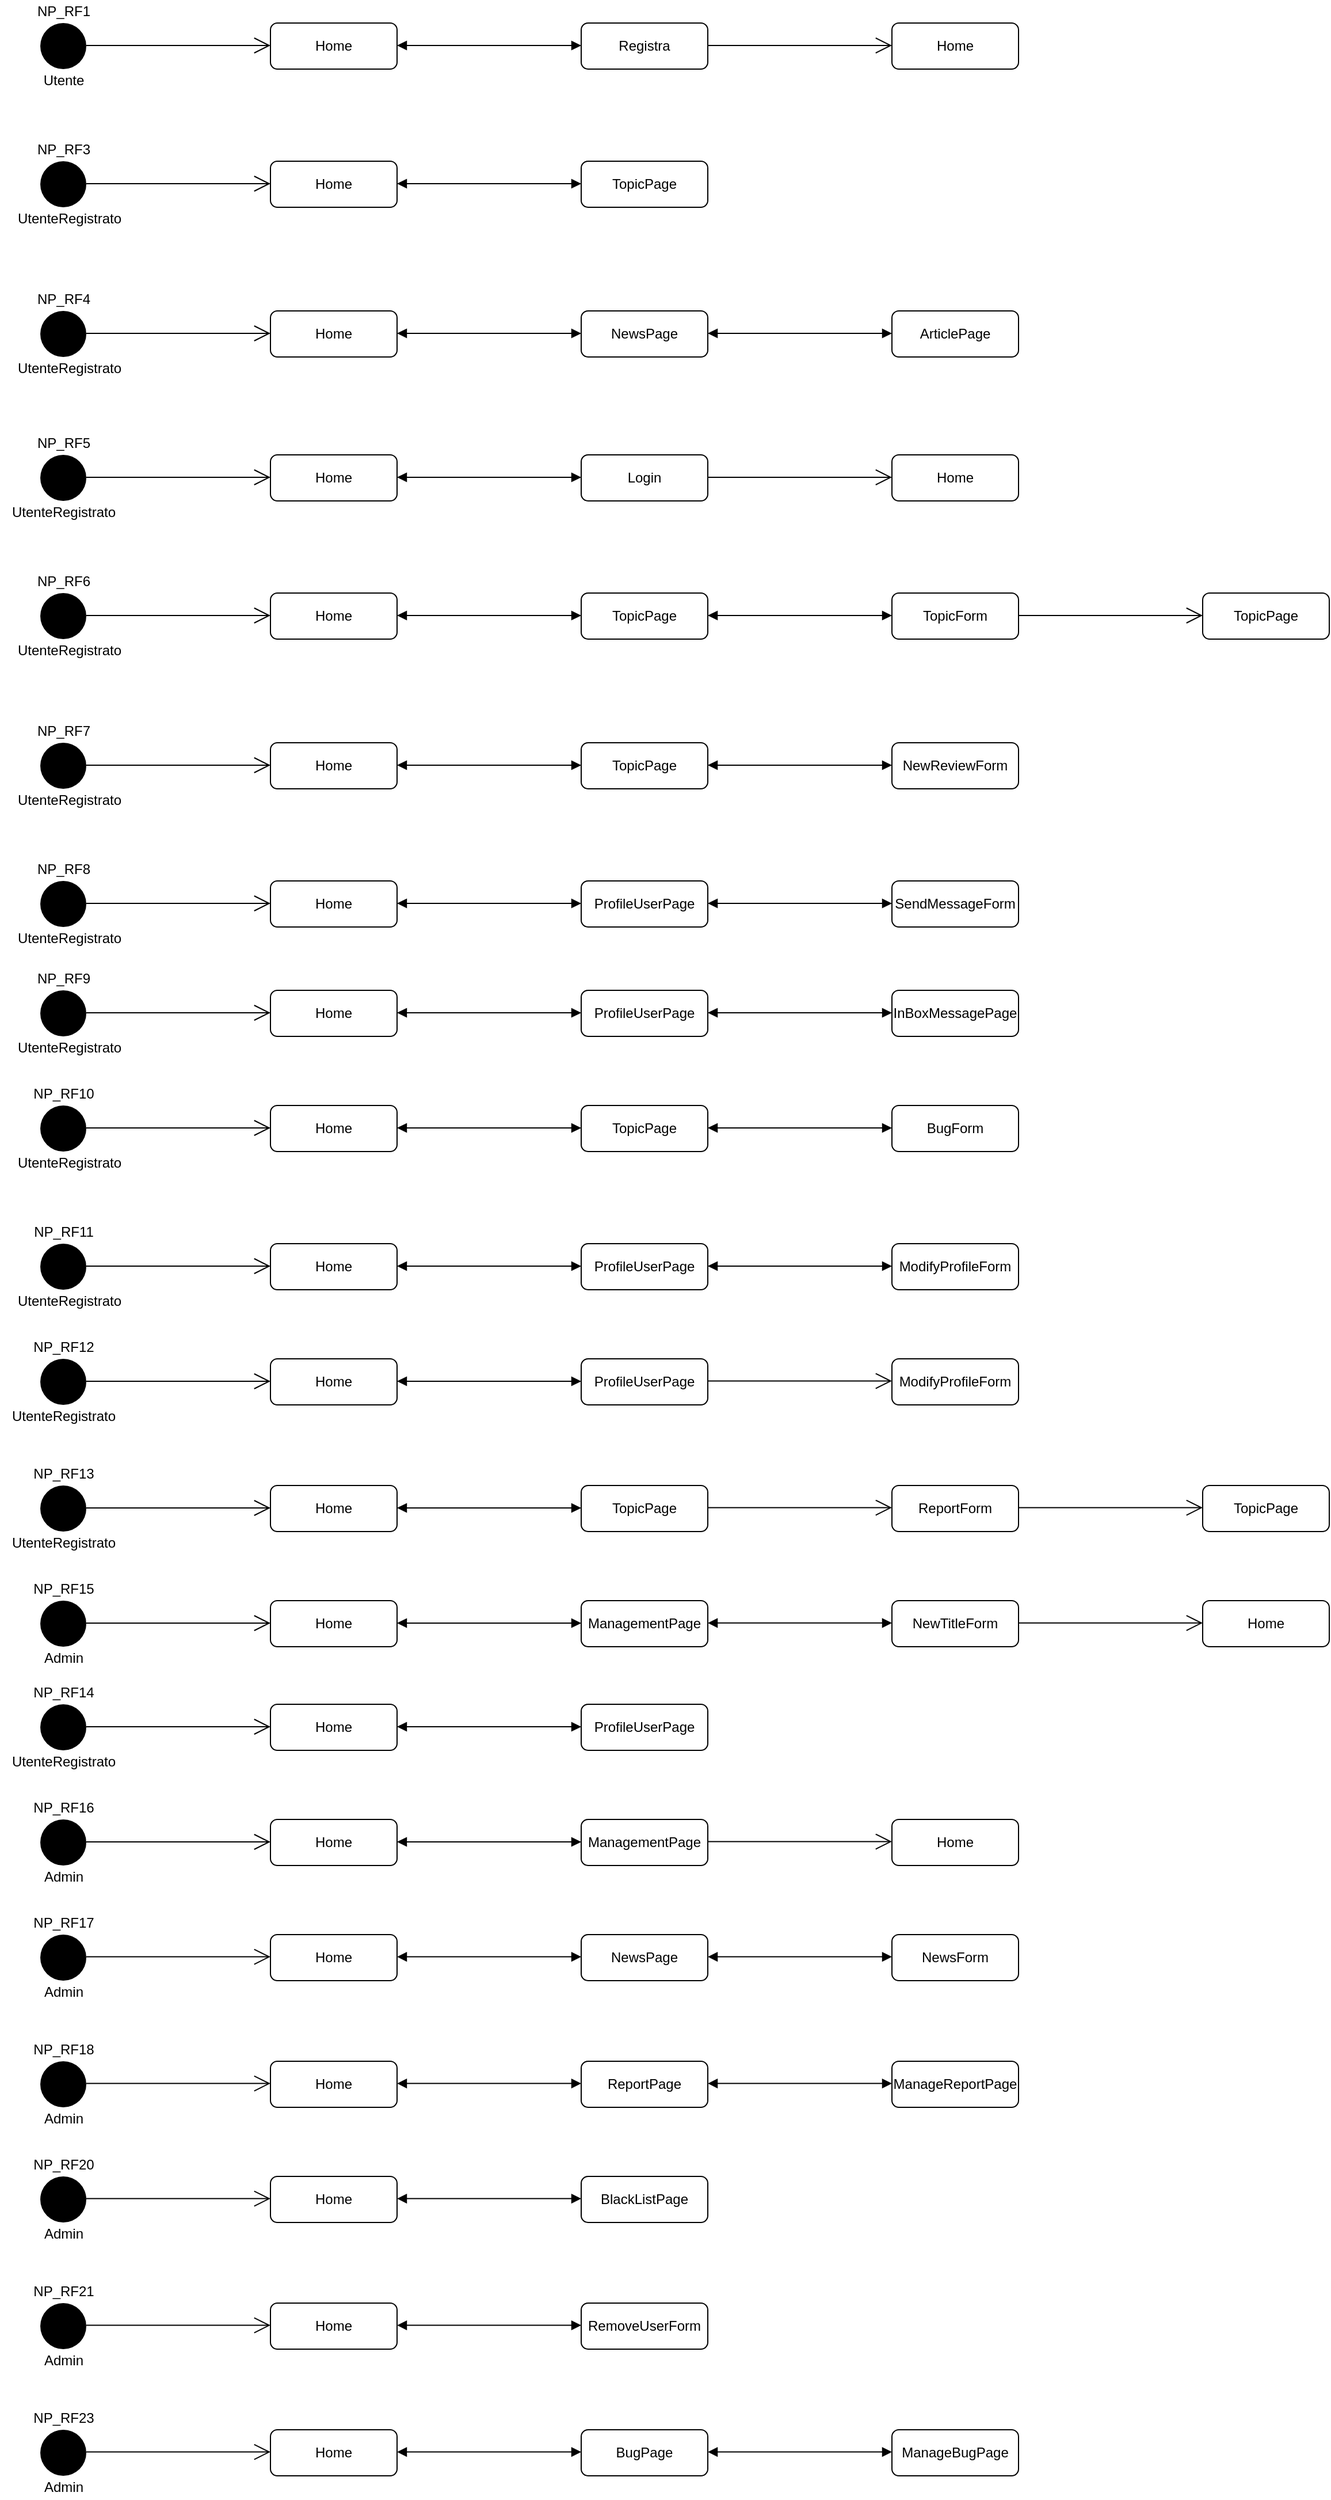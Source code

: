 <mxfile version="14.0.1" type="device"><diagram id="1fePpFQaOuMbSyATukJl" name="Page-1"><mxGraphModel dx="1629" dy="906" grid="1" gridSize="10" guides="1" tooltips="1" connect="1" arrows="1" fold="1" page="1" pageScale="1" pageWidth="827" pageHeight="1169" math="0" shadow="0"><root><mxCell id="0"/><mxCell id="1" parent="0"/><mxCell id="niDHO_seKF0VCGBQH5ur-1" value="" style="ellipse;fillColor=#000000;strokeColor=none;direction=south;rotation=0;" parent="1" vertex="1"><mxGeometry x="40" y="80" width="40" height="40" as="geometry"/></mxCell><mxCell id="niDHO_seKF0VCGBQH5ur-2" value="NP_RF1" style="text;html=1;align=center;verticalAlign=middle;resizable=0;points=[];autosize=1;" parent="1" vertex="1"><mxGeometry x="30" y="60" width="60" height="20" as="geometry"/></mxCell><mxCell id="niDHO_seKF0VCGBQH5ur-3" value="" style="endArrow=block;startArrow=block;endFill=1;startFill=1;html=1;" parent="1" edge="1"><mxGeometry width="160" relative="1" as="geometry"><mxPoint x="350" y="99.5" as="sourcePoint"/><mxPoint x="510" y="99.5" as="targetPoint"/></mxGeometry></mxCell><mxCell id="niDHO_seKF0VCGBQH5ur-4" value="Utente&lt;br&gt;" style="text;html=1;align=center;verticalAlign=middle;resizable=0;points=[];autosize=1;" parent="1" vertex="1"><mxGeometry x="35" y="120" width="50" height="20" as="geometry"/></mxCell><mxCell id="niDHO_seKF0VCGBQH5ur-5" value="" style="endArrow=open;endFill=1;endSize=12;html=1;" parent="1" edge="1"><mxGeometry width="160" relative="1" as="geometry"><mxPoint x="80" y="99.5" as="sourcePoint"/><mxPoint x="240" y="99.5" as="targetPoint"/></mxGeometry></mxCell><mxCell id="niDHO_seKF0VCGBQH5ur-6" value="Home" style="rounded=1;whiteSpace=wrap;html=1;direction=west;" parent="1" vertex="1"><mxGeometry x="240" y="80" width="110" height="40" as="geometry"/></mxCell><mxCell id="niDHO_seKF0VCGBQH5ur-8" value="Registra" style="rounded=1;whiteSpace=wrap;html=1;direction=west;" parent="1" vertex="1"><mxGeometry x="510" y="80" width="110" height="40" as="geometry"/></mxCell><mxCell id="niDHO_seKF0VCGBQH5ur-9" value="" style="ellipse;fillColor=#000000;strokeColor=none;direction=south;rotation=0;" parent="1" vertex="1"><mxGeometry x="40" y="455" width="40" height="40" as="geometry"/></mxCell><mxCell id="niDHO_seKF0VCGBQH5ur-10" value="" style="endArrow=open;endFill=1;endSize=12;html=1;" parent="1" edge="1"><mxGeometry width="160" relative="1" as="geometry"><mxPoint x="620" y="99.5" as="sourcePoint"/><mxPoint x="780" y="99.5" as="targetPoint"/></mxGeometry></mxCell><mxCell id="niDHO_seKF0VCGBQH5ur-11" value="Home" style="rounded=1;whiteSpace=wrap;html=1;direction=west;" parent="1" vertex="1"><mxGeometry x="780" y="80" width="110" height="40" as="geometry"/></mxCell><mxCell id="niDHO_seKF0VCGBQH5ur-13" value="NP_RF5" style="text;html=1;align=center;verticalAlign=middle;resizable=0;points=[];autosize=1;" parent="1" vertex="1"><mxGeometry x="30" y="435" width="60" height="20" as="geometry"/></mxCell><mxCell id="niDHO_seKF0VCGBQH5ur-14" value="UtenteRegistrato" style="text;html=1;align=center;verticalAlign=middle;resizable=0;points=[];autosize=1;" parent="1" vertex="1"><mxGeometry x="5" y="495" width="110" height="20" as="geometry"/></mxCell><mxCell id="niDHO_seKF0VCGBQH5ur-15" value="" style="endArrow=open;endFill=1;endSize=12;html=1;" parent="1" edge="1"><mxGeometry width="160" relative="1" as="geometry"><mxPoint x="80" y="474.5" as="sourcePoint"/><mxPoint x="240" y="474.5" as="targetPoint"/></mxGeometry></mxCell><mxCell id="niDHO_seKF0VCGBQH5ur-16" value="Home" style="rounded=1;whiteSpace=wrap;html=1;direction=west;" parent="1" vertex="1"><mxGeometry x="240" y="455" width="110" height="40" as="geometry"/></mxCell><mxCell id="niDHO_seKF0VCGBQH5ur-17" value="" style="endArrow=block;startArrow=block;endFill=1;startFill=1;html=1;" parent="1" edge="1"><mxGeometry width="160" relative="1" as="geometry"><mxPoint x="350" y="474.5" as="sourcePoint"/><mxPoint x="510" y="474.5" as="targetPoint"/></mxGeometry></mxCell><mxCell id="niDHO_seKF0VCGBQH5ur-18" value="Login" style="rounded=1;whiteSpace=wrap;html=1;direction=west;" parent="1" vertex="1"><mxGeometry x="510" y="455" width="110" height="40" as="geometry"/></mxCell><mxCell id="niDHO_seKF0VCGBQH5ur-19" value="" style="endArrow=open;endFill=1;endSize=12;html=1;" parent="1" edge="1"><mxGeometry width="160" relative="1" as="geometry"><mxPoint x="620" y="474.5" as="sourcePoint"/><mxPoint x="780" y="474.5" as="targetPoint"/></mxGeometry></mxCell><mxCell id="niDHO_seKF0VCGBQH5ur-20" value="Home" style="rounded=1;whiteSpace=wrap;html=1;direction=west;" parent="1" vertex="1"><mxGeometry x="780" y="455" width="110" height="40" as="geometry"/></mxCell><mxCell id="niDHO_seKF0VCGBQH5ur-21" value="" style="ellipse;fillColor=#000000;strokeColor=none;direction=south;rotation=0;" parent="1" vertex="1"><mxGeometry x="40" y="575" width="40" height="40" as="geometry"/></mxCell><mxCell id="niDHO_seKF0VCGBQH5ur-22" value="NP_RF6" style="text;html=1;align=center;verticalAlign=middle;resizable=0;points=[];autosize=1;" parent="1" vertex="1"><mxGeometry x="30" y="555" width="60" height="20" as="geometry"/></mxCell><mxCell id="niDHO_seKF0VCGBQH5ur-23" value="UtenteRegistrato" style="text;html=1;align=center;verticalAlign=middle;resizable=0;points=[];autosize=1;" parent="1" vertex="1"><mxGeometry x="10" y="615" width="110" height="20" as="geometry"/></mxCell><mxCell id="niDHO_seKF0VCGBQH5ur-24" value="" style="endArrow=open;endFill=1;endSize=12;html=1;" parent="1" edge="1"><mxGeometry width="160" relative="1" as="geometry"><mxPoint x="80" y="594.5" as="sourcePoint"/><mxPoint x="240" y="594.5" as="targetPoint"/></mxGeometry></mxCell><mxCell id="niDHO_seKF0VCGBQH5ur-25" value="Home" style="rounded=1;whiteSpace=wrap;html=1;direction=west;" parent="1" vertex="1"><mxGeometry x="240" y="575" width="110" height="40" as="geometry"/></mxCell><mxCell id="niDHO_seKF0VCGBQH5ur-26" value="" style="endArrow=block;startArrow=block;endFill=1;startFill=1;html=1;" parent="1" edge="1"><mxGeometry width="160" relative="1" as="geometry"><mxPoint x="350" y="594.5" as="sourcePoint"/><mxPoint x="510" y="594.5" as="targetPoint"/></mxGeometry></mxCell><mxCell id="niDHO_seKF0VCGBQH5ur-27" value="TopicPage" style="rounded=1;whiteSpace=wrap;html=1;direction=west;" parent="1" vertex="1"><mxGeometry x="510" y="575" width="110" height="40" as="geometry"/></mxCell><mxCell id="niDHO_seKF0VCGBQH5ur-30" value="" style="ellipse;fillColor=#000000;strokeColor=none;direction=south;rotation=0;" parent="1" vertex="1"><mxGeometry x="40" y="200" width="40" height="40" as="geometry"/></mxCell><mxCell id="niDHO_seKF0VCGBQH5ur-31" value="NP_RF3" style="text;html=1;align=center;verticalAlign=middle;resizable=0;points=[];autosize=1;" parent="1" vertex="1"><mxGeometry x="30" y="180" width="60" height="20" as="geometry"/></mxCell><mxCell id="niDHO_seKF0VCGBQH5ur-32" value="UtenteRegistrato" style="text;html=1;align=center;verticalAlign=middle;resizable=0;points=[];autosize=1;" parent="1" vertex="1"><mxGeometry x="10" y="240" width="110" height="20" as="geometry"/></mxCell><mxCell id="niDHO_seKF0VCGBQH5ur-33" value="" style="endArrow=open;endFill=1;endSize=12;html=1;" parent="1" edge="1"><mxGeometry width="160" relative="1" as="geometry"><mxPoint x="80" y="219.5" as="sourcePoint"/><mxPoint x="240" y="219.5" as="targetPoint"/></mxGeometry></mxCell><mxCell id="niDHO_seKF0VCGBQH5ur-34" value="Home" style="rounded=1;whiteSpace=wrap;html=1;direction=west;" parent="1" vertex="1"><mxGeometry x="240" y="200" width="110" height="40" as="geometry"/></mxCell><mxCell id="niDHO_seKF0VCGBQH5ur-36" value="" style="endArrow=block;startArrow=block;endFill=1;startFill=1;html=1;" parent="1" edge="1"><mxGeometry width="160" relative="1" as="geometry"><mxPoint x="350" y="219.5" as="sourcePoint"/><mxPoint x="510" y="219.5" as="targetPoint"/></mxGeometry></mxCell><mxCell id="niDHO_seKF0VCGBQH5ur-38" value="TopicPage" style="rounded=1;whiteSpace=wrap;html=1;direction=west;" parent="1" vertex="1"><mxGeometry x="510" y="200" width="110" height="40" as="geometry"/></mxCell><mxCell id="niDHO_seKF0VCGBQH5ur-39" value="NP_RF7" style="text;html=1;align=center;verticalAlign=middle;resizable=0;points=[];autosize=1;" parent="1" vertex="1"><mxGeometry x="30" y="685" width="60" height="20" as="geometry"/></mxCell><mxCell id="niDHO_seKF0VCGBQH5ur-40" value="" style="ellipse;fillColor=#000000;strokeColor=none;direction=south;rotation=0;" parent="1" vertex="1"><mxGeometry x="40" y="705" width="40" height="40" as="geometry"/></mxCell><mxCell id="niDHO_seKF0VCGBQH5ur-41" value="UtenteRegistrato" style="text;html=1;align=center;verticalAlign=middle;resizable=0;points=[];autosize=1;" parent="1" vertex="1"><mxGeometry x="10" y="745" width="110" height="20" as="geometry"/></mxCell><mxCell id="niDHO_seKF0VCGBQH5ur-42" value="" style="endArrow=open;endFill=1;endSize=12;html=1;" parent="1" edge="1"><mxGeometry width="160" relative="1" as="geometry"><mxPoint x="80" y="724.5" as="sourcePoint"/><mxPoint x="240" y="724.5" as="targetPoint"/></mxGeometry></mxCell><mxCell id="niDHO_seKF0VCGBQH5ur-43" value="Home" style="rounded=1;whiteSpace=wrap;html=1;direction=west;" parent="1" vertex="1"><mxGeometry x="240" y="705" width="110" height="40" as="geometry"/></mxCell><mxCell id="niDHO_seKF0VCGBQH5ur-44" value="" style="endArrow=block;startArrow=block;endFill=1;startFill=1;html=1;" parent="1" edge="1"><mxGeometry width="160" relative="1" as="geometry"><mxPoint x="350" y="724.5" as="sourcePoint"/><mxPoint x="510" y="724.5" as="targetPoint"/></mxGeometry></mxCell><mxCell id="niDHO_seKF0VCGBQH5ur-45" value="TopicPage" style="rounded=1;whiteSpace=wrap;html=1;direction=west;" parent="1" vertex="1"><mxGeometry x="510" y="705" width="110" height="40" as="geometry"/></mxCell><mxCell id="niDHO_seKF0VCGBQH5ur-46" value="TopicForm" style="rounded=1;whiteSpace=wrap;html=1;direction=west;" parent="1" vertex="1"><mxGeometry x="780" y="575" width="110" height="40" as="geometry"/></mxCell><mxCell id="niDHO_seKF0VCGBQH5ur-48" value="" style="endArrow=block;startArrow=block;endFill=1;startFill=1;html=1;" parent="1" edge="1"><mxGeometry width="160" relative="1" as="geometry"><mxPoint x="620" y="594.5" as="sourcePoint"/><mxPoint x="780" y="594.5" as="targetPoint"/></mxGeometry></mxCell><mxCell id="niDHO_seKF0VCGBQH5ur-49" value="TopicPage" style="rounded=1;whiteSpace=wrap;html=1;direction=west;" parent="1" vertex="1"><mxGeometry x="1050" y="575" width="110" height="40" as="geometry"/></mxCell><mxCell id="niDHO_seKF0VCGBQH5ur-50" value="" style="endArrow=open;endFill=1;endSize=12;html=1;" parent="1" edge="1"><mxGeometry width="160" relative="1" as="geometry"><mxPoint x="890" y="594.5" as="sourcePoint"/><mxPoint x="1050" y="594.5" as="targetPoint"/></mxGeometry></mxCell><mxCell id="niDHO_seKF0VCGBQH5ur-51" value="" style="endArrow=block;startArrow=block;endFill=1;startFill=1;html=1;" parent="1" edge="1"><mxGeometry width="160" relative="1" as="geometry"><mxPoint x="620" y="724.5" as="sourcePoint"/><mxPoint x="780" y="724.5" as="targetPoint"/></mxGeometry></mxCell><mxCell id="niDHO_seKF0VCGBQH5ur-52" value="NewReviewForm" style="rounded=1;whiteSpace=wrap;html=1;direction=west;" parent="1" vertex="1"><mxGeometry x="780" y="705" width="110" height="40" as="geometry"/></mxCell><mxCell id="niDHO_seKF0VCGBQH5ur-53" value="NP_RF8" style="text;html=1;align=center;verticalAlign=middle;resizable=0;points=[];autosize=1;" parent="1" vertex="1"><mxGeometry x="30" y="805" width="60" height="20" as="geometry"/></mxCell><mxCell id="niDHO_seKF0VCGBQH5ur-54" value="UtenteRegistrato" style="text;html=1;align=center;verticalAlign=middle;resizable=0;points=[];autosize=1;" parent="1" vertex="1"><mxGeometry x="10" y="865" width="110" height="20" as="geometry"/></mxCell><mxCell id="niDHO_seKF0VCGBQH5ur-55" value="" style="ellipse;fillColor=#000000;strokeColor=none;direction=south;rotation=0;" parent="1" vertex="1"><mxGeometry x="40" y="825" width="40" height="40" as="geometry"/></mxCell><mxCell id="niDHO_seKF0VCGBQH5ur-56" value="" style="endArrow=open;endFill=1;endSize=12;html=1;" parent="1" edge="1"><mxGeometry width="160" relative="1" as="geometry"><mxPoint x="80" y="844.5" as="sourcePoint"/><mxPoint x="240" y="844.5" as="targetPoint"/></mxGeometry></mxCell><mxCell id="niDHO_seKF0VCGBQH5ur-57" value="Home" style="rounded=1;whiteSpace=wrap;html=1;direction=west;" parent="1" vertex="1"><mxGeometry x="240" y="825" width="110" height="40" as="geometry"/></mxCell><mxCell id="niDHO_seKF0VCGBQH5ur-58" value="ProfileUserPage" style="rounded=1;whiteSpace=wrap;html=1;direction=west;" parent="1" vertex="1"><mxGeometry x="510" y="825" width="110" height="40" as="geometry"/></mxCell><mxCell id="niDHO_seKF0VCGBQH5ur-59" value="SendMessageForm" style="rounded=1;whiteSpace=wrap;html=1;direction=west;" parent="1" vertex="1"><mxGeometry x="780" y="825" width="110" height="40" as="geometry"/></mxCell><mxCell id="niDHO_seKF0VCGBQH5ur-60" value="" style="endArrow=block;startArrow=block;endFill=1;startFill=1;html=1;" parent="1" edge="1"><mxGeometry width="160" relative="1" as="geometry"><mxPoint x="350" y="844.5" as="sourcePoint"/><mxPoint x="510" y="844.5" as="targetPoint"/></mxGeometry></mxCell><mxCell id="niDHO_seKF0VCGBQH5ur-61" value="" style="endArrow=block;startArrow=block;endFill=1;startFill=1;html=1;" parent="1" edge="1"><mxGeometry width="160" relative="1" as="geometry"><mxPoint x="620" y="844.5" as="sourcePoint"/><mxPoint x="780" y="844.5" as="targetPoint"/></mxGeometry></mxCell><mxCell id="niDHO_seKF0VCGBQH5ur-63" value="NP_RF10" style="text;html=1;align=center;verticalAlign=middle;resizable=0;points=[];autosize=1;" parent="1" vertex="1"><mxGeometry x="25" y="1000" width="70" height="20" as="geometry"/></mxCell><mxCell id="niDHO_seKF0VCGBQH5ur-64" value="UtenteRegistrato" style="text;html=1;align=center;verticalAlign=middle;resizable=0;points=[];autosize=1;" parent="1" vertex="1"><mxGeometry x="10" y="1060" width="110" height="20" as="geometry"/></mxCell><mxCell id="niDHO_seKF0VCGBQH5ur-65" value="" style="ellipse;fillColor=#000000;strokeColor=none;direction=south;rotation=0;" parent="1" vertex="1"><mxGeometry x="40" y="1020" width="40" height="40" as="geometry"/></mxCell><mxCell id="niDHO_seKF0VCGBQH5ur-66" value="" style="endArrow=open;endFill=1;endSize=12;html=1;" parent="1" edge="1"><mxGeometry width="160" relative="1" as="geometry"><mxPoint x="80" y="1039.5" as="sourcePoint"/><mxPoint x="240" y="1039.5" as="targetPoint"/></mxGeometry></mxCell><mxCell id="niDHO_seKF0VCGBQH5ur-67" value="Home" style="rounded=1;whiteSpace=wrap;html=1;direction=west;" parent="1" vertex="1"><mxGeometry x="240" y="1020" width="110" height="40" as="geometry"/></mxCell><mxCell id="niDHO_seKF0VCGBQH5ur-68" value="" style="endArrow=block;startArrow=block;endFill=1;startFill=1;html=1;" parent="1" edge="1"><mxGeometry width="160" relative="1" as="geometry"><mxPoint x="350" y="1039.5" as="sourcePoint"/><mxPoint x="510" y="1039.5" as="targetPoint"/></mxGeometry></mxCell><mxCell id="niDHO_seKF0VCGBQH5ur-69" value="TopicPage" style="rounded=1;whiteSpace=wrap;html=1;direction=west;" parent="1" vertex="1"><mxGeometry x="510" y="1020" width="110" height="40" as="geometry"/></mxCell><mxCell id="niDHO_seKF0VCGBQH5ur-70" value="" style="endArrow=block;startArrow=block;endFill=1;startFill=1;html=1;" parent="1" edge="1"><mxGeometry width="160" relative="1" as="geometry"><mxPoint x="620" y="1039.5" as="sourcePoint"/><mxPoint x="780" y="1039.5" as="targetPoint"/></mxGeometry></mxCell><mxCell id="niDHO_seKF0VCGBQH5ur-71" value="BugForm" style="rounded=1;whiteSpace=wrap;html=1;direction=west;" parent="1" vertex="1"><mxGeometry x="780" y="1020" width="110" height="40" as="geometry"/></mxCell><mxCell id="niDHO_seKF0VCGBQH5ur-75" value="NP_RF11" style="text;html=1;align=center;verticalAlign=middle;resizable=0;points=[];autosize=1;" parent="1" vertex="1"><mxGeometry x="25" y="1120" width="70" height="20" as="geometry"/></mxCell><mxCell id="niDHO_seKF0VCGBQH5ur-76" value="" style="ellipse;fillColor=#000000;strokeColor=none;direction=south;rotation=0;" parent="1" vertex="1"><mxGeometry x="40" y="1140" width="40" height="40" as="geometry"/></mxCell><mxCell id="niDHO_seKF0VCGBQH5ur-77" value="UtenteRegistrato" style="text;html=1;align=center;verticalAlign=middle;resizable=0;points=[];autosize=1;" parent="1" vertex="1"><mxGeometry x="10" y="1180" width="110" height="20" as="geometry"/></mxCell><mxCell id="niDHO_seKF0VCGBQH5ur-78" value="Home" style="rounded=1;whiteSpace=wrap;html=1;direction=west;" parent="1" vertex="1"><mxGeometry x="240" y="1140" width="110" height="40" as="geometry"/></mxCell><mxCell id="niDHO_seKF0VCGBQH5ur-79" value="ProfileUserPage" style="rounded=1;whiteSpace=wrap;html=1;direction=west;" parent="1" vertex="1"><mxGeometry x="510" y="1140" width="110" height="40" as="geometry"/></mxCell><mxCell id="niDHO_seKF0VCGBQH5ur-80" value="ModifyProfileForm" style="rounded=1;whiteSpace=wrap;html=1;direction=west;" parent="1" vertex="1"><mxGeometry x="780" y="1140" width="110" height="40" as="geometry"/></mxCell><mxCell id="niDHO_seKF0VCGBQH5ur-81" value="" style="endArrow=block;startArrow=block;endFill=1;startFill=1;html=1;" parent="1" edge="1"><mxGeometry width="160" relative="1" as="geometry"><mxPoint x="620" y="1159.5" as="sourcePoint"/><mxPoint x="780" y="1159.5" as="targetPoint"/></mxGeometry></mxCell><mxCell id="niDHO_seKF0VCGBQH5ur-82" value="" style="endArrow=block;startArrow=block;endFill=1;startFill=1;html=1;" parent="1" edge="1"><mxGeometry width="160" relative="1" as="geometry"><mxPoint x="350" y="1159.5" as="sourcePoint"/><mxPoint x="510" y="1159.5" as="targetPoint"/></mxGeometry></mxCell><mxCell id="niDHO_seKF0VCGBQH5ur-83" value="" style="endArrow=open;endFill=1;endSize=12;html=1;" parent="1" edge="1"><mxGeometry width="160" relative="1" as="geometry"><mxPoint x="80" y="1159.5" as="sourcePoint"/><mxPoint x="240" y="1159.5" as="targetPoint"/></mxGeometry></mxCell><mxCell id="niDHO_seKF0VCGBQH5ur-84" value="NP_RF4" style="text;html=1;align=center;verticalAlign=middle;resizable=0;points=[];autosize=1;" parent="1" vertex="1"><mxGeometry x="30" y="310" width="60" height="20" as="geometry"/></mxCell><mxCell id="niDHO_seKF0VCGBQH5ur-85" value="" style="ellipse;fillColor=#000000;strokeColor=none;direction=south;rotation=0;" parent="1" vertex="1"><mxGeometry x="40" y="330" width="40" height="40" as="geometry"/></mxCell><mxCell id="niDHO_seKF0VCGBQH5ur-86" value="UtenteRegistrato" style="text;html=1;align=center;verticalAlign=middle;resizable=0;points=[];autosize=1;" parent="1" vertex="1"><mxGeometry x="10" y="370" width="110" height="20" as="geometry"/></mxCell><mxCell id="niDHO_seKF0VCGBQH5ur-87" value="" style="endArrow=open;endFill=1;endSize=12;html=1;" parent="1" edge="1"><mxGeometry width="160" relative="1" as="geometry"><mxPoint x="80" y="349.5" as="sourcePoint"/><mxPoint x="240" y="349.5" as="targetPoint"/></mxGeometry></mxCell><mxCell id="niDHO_seKF0VCGBQH5ur-88" value="Home" style="rounded=1;whiteSpace=wrap;html=1;direction=west;" parent="1" vertex="1"><mxGeometry x="240" y="330" width="110" height="40" as="geometry"/></mxCell><mxCell id="niDHO_seKF0VCGBQH5ur-89" value="" style="endArrow=block;startArrow=block;endFill=1;startFill=1;html=1;" parent="1" edge="1"><mxGeometry width="160" relative="1" as="geometry"><mxPoint x="350" y="349.5" as="sourcePoint"/><mxPoint x="510" y="349.5" as="targetPoint"/></mxGeometry></mxCell><mxCell id="niDHO_seKF0VCGBQH5ur-90" value="NewsPage" style="rounded=1;whiteSpace=wrap;html=1;direction=west;" parent="1" vertex="1"><mxGeometry x="510" y="330" width="110" height="40" as="geometry"/></mxCell><mxCell id="niDHO_seKF0VCGBQH5ur-91" value="" style="endArrow=block;startArrow=block;endFill=1;startFill=1;html=1;" parent="1" edge="1"><mxGeometry width="160" relative="1" as="geometry"><mxPoint x="620" y="349.5" as="sourcePoint"/><mxPoint x="780" y="349.5" as="targetPoint"/></mxGeometry></mxCell><mxCell id="niDHO_seKF0VCGBQH5ur-92" value="ArticlePage" style="rounded=1;whiteSpace=wrap;html=1;direction=west;" parent="1" vertex="1"><mxGeometry x="780" y="330" width="110" height="40" as="geometry"/></mxCell><mxCell id="niDHO_seKF0VCGBQH5ur-100" value="NP_RF17" style="text;html=1;align=center;verticalAlign=middle;resizable=0;points=[];autosize=1;" parent="1" vertex="1"><mxGeometry x="25" y="1720" width="70" height="20" as="geometry"/></mxCell><mxCell id="niDHO_seKF0VCGBQH5ur-101" value="" style="ellipse;fillColor=#000000;strokeColor=none;direction=south;rotation=0;" parent="1" vertex="1"><mxGeometry x="40" y="1740" width="40" height="40" as="geometry"/></mxCell><mxCell id="niDHO_seKF0VCGBQH5ur-102" value="Admin" style="text;html=1;align=center;verticalAlign=middle;resizable=0;points=[];autosize=1;" parent="1" vertex="1"><mxGeometry x="35" y="1780" width="50" height="20" as="geometry"/></mxCell><mxCell id="niDHO_seKF0VCGBQH5ur-103" value="" style="endArrow=open;endFill=1;endSize=12;html=1;" parent="1" edge="1"><mxGeometry width="160" relative="1" as="geometry"><mxPoint x="80" y="1759.29" as="sourcePoint"/><mxPoint x="240" y="1759.29" as="targetPoint"/></mxGeometry></mxCell><mxCell id="niDHO_seKF0VCGBQH5ur-105" value="" style="endArrow=block;startArrow=block;endFill=1;startFill=1;html=1;" parent="1" edge="1"><mxGeometry width="160" relative="1" as="geometry"><mxPoint x="350" y="1759.29" as="sourcePoint"/><mxPoint x="510" y="1759.29" as="targetPoint"/></mxGeometry></mxCell><mxCell id="niDHO_seKF0VCGBQH5ur-106" value="NewsPage" style="rounded=1;whiteSpace=wrap;html=1;direction=west;" parent="1" vertex="1"><mxGeometry x="510" y="1740" width="110" height="40" as="geometry"/></mxCell><mxCell id="niDHO_seKF0VCGBQH5ur-107" value="NewsForm" style="rounded=1;whiteSpace=wrap;html=1;direction=west;" parent="1" vertex="1"><mxGeometry x="780" y="1740" width="110" height="40" as="geometry"/></mxCell><mxCell id="niDHO_seKF0VCGBQH5ur-108" value="" style="endArrow=block;startArrow=block;endFill=1;startFill=1;html=1;" parent="1" edge="1"><mxGeometry width="160" relative="1" as="geometry"><mxPoint x="620" y="1759.29" as="sourcePoint"/><mxPoint x="780" y="1759.29" as="targetPoint"/></mxGeometry></mxCell><mxCell id="niDHO_seKF0VCGBQH5ur-110" value="NP_RF15" style="text;html=1;align=center;verticalAlign=middle;resizable=0;points=[];autosize=1;" parent="1" vertex="1"><mxGeometry x="25" y="1430" width="70" height="20" as="geometry"/></mxCell><mxCell id="niDHO_seKF0VCGBQH5ur-111" value="Admin" style="text;html=1;align=center;verticalAlign=middle;resizable=0;points=[];autosize=1;" parent="1" vertex="1"><mxGeometry x="35" y="1490" width="50" height="20" as="geometry"/></mxCell><mxCell id="niDHO_seKF0VCGBQH5ur-112" value="" style="ellipse;fillColor=#000000;strokeColor=none;direction=south;rotation=0;" parent="1" vertex="1"><mxGeometry x="40" y="1450" width="40" height="40" as="geometry"/></mxCell><mxCell id="niDHO_seKF0VCGBQH5ur-113" value="" style="endArrow=open;endFill=1;endSize=12;html=1;" parent="1" edge="1"><mxGeometry width="160" relative="1" as="geometry"><mxPoint x="80" y="1469.5" as="sourcePoint"/><mxPoint x="240" y="1469.5" as="targetPoint"/></mxGeometry></mxCell><mxCell id="niDHO_seKF0VCGBQH5ur-114" value="Home" style="rounded=1;whiteSpace=wrap;html=1;direction=west;" parent="1" vertex="1"><mxGeometry x="240" y="1450" width="110" height="40" as="geometry"/></mxCell><mxCell id="niDHO_seKF0VCGBQH5ur-115" value="" style="endArrow=block;startArrow=block;endFill=1;startFill=1;html=1;" parent="1" edge="1"><mxGeometry width="160" relative="1" as="geometry"><mxPoint x="350" y="1469.5" as="sourcePoint"/><mxPoint x="510" y="1469.5" as="targetPoint"/></mxGeometry></mxCell><mxCell id="v0WX6qbuq8t-tBuCGBJA-1" value="ManagementPage" style="rounded=1;whiteSpace=wrap;html=1;direction=west;" vertex="1" parent="1"><mxGeometry x="510" y="1450" width="110" height="40" as="geometry"/></mxCell><mxCell id="v0WX6qbuq8t-tBuCGBJA-2" value="NewTitleForm" style="rounded=1;whiteSpace=wrap;html=1;direction=west;" vertex="1" parent="1"><mxGeometry x="780" y="1450" width="110" height="40" as="geometry"/></mxCell><mxCell id="v0WX6qbuq8t-tBuCGBJA-3" value="" style="endArrow=block;startArrow=block;endFill=1;startFill=1;html=1;" edge="1" parent="1"><mxGeometry width="160" relative="1" as="geometry"><mxPoint x="620" y="1469.41" as="sourcePoint"/><mxPoint x="780" y="1469.41" as="targetPoint"/></mxGeometry></mxCell><mxCell id="v0WX6qbuq8t-tBuCGBJA-4" value="Home" style="rounded=1;whiteSpace=wrap;html=1;direction=west;" vertex="1" parent="1"><mxGeometry x="1050" y="1450" width="110" height="40" as="geometry"/></mxCell><mxCell id="v0WX6qbuq8t-tBuCGBJA-5" value="" style="endArrow=open;endFill=1;endSize=12;html=1;" edge="1" parent="1"><mxGeometry width="160" relative="1" as="geometry"><mxPoint x="890" y="1469.41" as="sourcePoint"/><mxPoint x="1050" y="1469.41" as="targetPoint"/></mxGeometry></mxCell><mxCell id="v0WX6qbuq8t-tBuCGBJA-8" value="NP_RF16" style="text;html=1;align=center;verticalAlign=middle;resizable=0;points=[];autosize=1;" vertex="1" parent="1"><mxGeometry x="25" y="1620" width="70" height="20" as="geometry"/></mxCell><mxCell id="v0WX6qbuq8t-tBuCGBJA-9" value="" style="ellipse;fillColor=#000000;strokeColor=none;direction=south;rotation=0;" vertex="1" parent="1"><mxGeometry x="40" y="1640" width="40" height="40" as="geometry"/></mxCell><mxCell id="v0WX6qbuq8t-tBuCGBJA-10" value="Admin" style="text;html=1;align=center;verticalAlign=middle;resizable=0;points=[];autosize=1;" vertex="1" parent="1"><mxGeometry x="35" y="1680" width="50" height="20" as="geometry"/></mxCell><mxCell id="v0WX6qbuq8t-tBuCGBJA-11" value="" style="endArrow=open;endFill=1;endSize=12;html=1;" edge="1" parent="1"><mxGeometry width="160" relative="1" as="geometry"><mxPoint x="80" y="1659.5" as="sourcePoint"/><mxPoint x="240" y="1659.5" as="targetPoint"/></mxGeometry></mxCell><mxCell id="v0WX6qbuq8t-tBuCGBJA-12" value="Home" style="rounded=1;whiteSpace=wrap;html=1;direction=west;" vertex="1" parent="1"><mxGeometry x="240" y="1640" width="110" height="40" as="geometry"/></mxCell><mxCell id="v0WX6qbuq8t-tBuCGBJA-13" value="" style="endArrow=block;startArrow=block;endFill=1;startFill=1;html=1;" edge="1" parent="1"><mxGeometry width="160" relative="1" as="geometry"><mxPoint x="350" y="1659.5" as="sourcePoint"/><mxPoint x="510" y="1659.5" as="targetPoint"/></mxGeometry></mxCell><mxCell id="v0WX6qbuq8t-tBuCGBJA-14" value="ManagementPage" style="rounded=1;whiteSpace=wrap;html=1;direction=west;" vertex="1" parent="1"><mxGeometry x="510" y="1640" width="110" height="40" as="geometry"/></mxCell><mxCell id="v0WX6qbuq8t-tBuCGBJA-18" value="Home" style="rounded=1;whiteSpace=wrap;html=1;direction=west;" vertex="1" parent="1"><mxGeometry x="780" y="1640" width="110" height="40" as="geometry"/></mxCell><mxCell id="v0WX6qbuq8t-tBuCGBJA-19" value="" style="endArrow=open;endFill=1;endSize=12;html=1;" edge="1" parent="1"><mxGeometry width="160" relative="1" as="geometry"><mxPoint x="620" y="1659.29" as="sourcePoint"/><mxPoint x="780" y="1659.29" as="targetPoint"/></mxGeometry></mxCell><mxCell id="v0WX6qbuq8t-tBuCGBJA-21" value="NP_RF9" style="text;html=1;align=center;verticalAlign=middle;resizable=0;points=[];autosize=1;" vertex="1" parent="1"><mxGeometry x="30" y="900" width="60" height="20" as="geometry"/></mxCell><mxCell id="v0WX6qbuq8t-tBuCGBJA-22" value="UtenteRegistrato" style="text;html=1;align=center;verticalAlign=middle;resizable=0;points=[];autosize=1;" vertex="1" parent="1"><mxGeometry x="10" y="960" width="110" height="20" as="geometry"/></mxCell><mxCell id="v0WX6qbuq8t-tBuCGBJA-23" value="" style="ellipse;fillColor=#000000;strokeColor=none;direction=south;rotation=0;" vertex="1" parent="1"><mxGeometry x="40" y="920" width="40" height="40" as="geometry"/></mxCell><mxCell id="v0WX6qbuq8t-tBuCGBJA-24" value="" style="endArrow=open;endFill=1;endSize=12;html=1;" edge="1" parent="1"><mxGeometry width="160" relative="1" as="geometry"><mxPoint x="80" y="939.5" as="sourcePoint"/><mxPoint x="240" y="939.5" as="targetPoint"/></mxGeometry></mxCell><mxCell id="v0WX6qbuq8t-tBuCGBJA-25" value="Home" style="rounded=1;whiteSpace=wrap;html=1;direction=west;" vertex="1" parent="1"><mxGeometry x="240" y="920" width="110" height="40" as="geometry"/></mxCell><mxCell id="v0WX6qbuq8t-tBuCGBJA-26" value="" style="endArrow=block;startArrow=block;endFill=1;startFill=1;html=1;" edge="1" parent="1"><mxGeometry width="160" relative="1" as="geometry"><mxPoint x="350" y="939.5" as="sourcePoint"/><mxPoint x="510" y="939.5" as="targetPoint"/></mxGeometry></mxCell><mxCell id="v0WX6qbuq8t-tBuCGBJA-27" value="ProfileUserPage" style="rounded=1;whiteSpace=wrap;html=1;direction=west;" vertex="1" parent="1"><mxGeometry x="510" y="920" width="110" height="40" as="geometry"/></mxCell><mxCell id="v0WX6qbuq8t-tBuCGBJA-28" value="" style="endArrow=block;startArrow=block;endFill=1;startFill=1;html=1;" edge="1" parent="1"><mxGeometry width="160" relative="1" as="geometry"><mxPoint x="620" y="939.5" as="sourcePoint"/><mxPoint x="780" y="939.5" as="targetPoint"/></mxGeometry></mxCell><mxCell id="v0WX6qbuq8t-tBuCGBJA-29" value="InBoxMessagePage" style="rounded=1;whiteSpace=wrap;html=1;direction=west;" vertex="1" parent="1"><mxGeometry x="780" y="920" width="110" height="40" as="geometry"/></mxCell><mxCell id="v0WX6qbuq8t-tBuCGBJA-30" value="NP_RF12" style="text;html=1;align=center;verticalAlign=middle;resizable=0;points=[];autosize=1;" vertex="1" parent="1"><mxGeometry x="25" y="1220" width="70" height="20" as="geometry"/></mxCell><mxCell id="v0WX6qbuq8t-tBuCGBJA-31" value="" style="ellipse;fillColor=#000000;strokeColor=none;direction=south;rotation=0;" vertex="1" parent="1"><mxGeometry x="40" y="1240" width="40" height="40" as="geometry"/></mxCell><mxCell id="v0WX6qbuq8t-tBuCGBJA-32" value="UtenteRegistrato" style="text;html=1;align=center;verticalAlign=middle;resizable=0;points=[];autosize=1;" vertex="1" parent="1"><mxGeometry x="5" y="1280" width="110" height="20" as="geometry"/></mxCell><mxCell id="v0WX6qbuq8t-tBuCGBJA-33" value="" style="endArrow=open;endFill=1;endSize=12;html=1;" edge="1" parent="1"><mxGeometry width="160" relative="1" as="geometry"><mxPoint x="80" y="1259.5" as="sourcePoint"/><mxPoint x="240" y="1259.5" as="targetPoint"/></mxGeometry></mxCell><mxCell id="v0WX6qbuq8t-tBuCGBJA-34" value="Home" style="rounded=1;whiteSpace=wrap;html=1;direction=west;" vertex="1" parent="1"><mxGeometry x="240" y="1240" width="110" height="40" as="geometry"/></mxCell><mxCell id="v0WX6qbuq8t-tBuCGBJA-35" value="" style="endArrow=block;startArrow=block;endFill=1;startFill=1;html=1;" edge="1" parent="1"><mxGeometry width="160" relative="1" as="geometry"><mxPoint x="350" y="1259.5" as="sourcePoint"/><mxPoint x="510" y="1259.5" as="targetPoint"/></mxGeometry></mxCell><mxCell id="v0WX6qbuq8t-tBuCGBJA-36" value="ProfileUserPage" style="rounded=1;whiteSpace=wrap;html=1;direction=west;" vertex="1" parent="1"><mxGeometry x="510" y="1240" width="110" height="40" as="geometry"/></mxCell><mxCell id="v0WX6qbuq8t-tBuCGBJA-37" value="ModifyProfileForm" style="rounded=1;whiteSpace=wrap;html=1;direction=west;" vertex="1" parent="1"><mxGeometry x="780" y="1240" width="110" height="40" as="geometry"/></mxCell><mxCell id="v0WX6qbuq8t-tBuCGBJA-40" value="" style="endArrow=open;endFill=1;endSize=12;html=1;" edge="1" parent="1"><mxGeometry width="160" relative="1" as="geometry"><mxPoint x="620" y="1259.29" as="sourcePoint"/><mxPoint x="780" y="1259.29" as="targetPoint"/></mxGeometry></mxCell><mxCell id="v0WX6qbuq8t-tBuCGBJA-41" value="NP_RF13" style="text;html=1;align=center;verticalAlign=middle;resizable=0;points=[];autosize=1;" vertex="1" parent="1"><mxGeometry x="25" y="1330" width="70" height="20" as="geometry"/></mxCell><mxCell id="v0WX6qbuq8t-tBuCGBJA-42" value="" style="ellipse;fillColor=#000000;strokeColor=none;direction=south;rotation=0;" vertex="1" parent="1"><mxGeometry x="40" y="1350" width="40" height="40" as="geometry"/></mxCell><mxCell id="v0WX6qbuq8t-tBuCGBJA-43" value="UtenteRegistrato" style="text;html=1;align=center;verticalAlign=middle;resizable=0;points=[];autosize=1;" vertex="1" parent="1"><mxGeometry x="5" y="1390" width="110" height="20" as="geometry"/></mxCell><mxCell id="v0WX6qbuq8t-tBuCGBJA-44" value="" style="endArrow=open;endFill=1;endSize=12;html=1;" edge="1" parent="1"><mxGeometry width="160" relative="1" as="geometry"><mxPoint x="80" y="1369.5" as="sourcePoint"/><mxPoint x="240" y="1369.5" as="targetPoint"/></mxGeometry></mxCell><mxCell id="v0WX6qbuq8t-tBuCGBJA-45" value="Home" style="rounded=1;whiteSpace=wrap;html=1;direction=west;" vertex="1" parent="1"><mxGeometry x="240" y="1350" width="110" height="40" as="geometry"/></mxCell><mxCell id="v0WX6qbuq8t-tBuCGBJA-46" value="" style="endArrow=block;startArrow=block;endFill=1;startFill=1;html=1;" edge="1" parent="1"><mxGeometry width="160" relative="1" as="geometry"><mxPoint x="350" y="1369.5" as="sourcePoint"/><mxPoint x="510" y="1369.5" as="targetPoint"/></mxGeometry></mxCell><mxCell id="v0WX6qbuq8t-tBuCGBJA-47" value="TopicPage" style="rounded=1;whiteSpace=wrap;html=1;direction=west;" vertex="1" parent="1"><mxGeometry x="510" y="1350" width="110" height="40" as="geometry"/></mxCell><mxCell id="v0WX6qbuq8t-tBuCGBJA-48" value="ReportForm" style="rounded=1;whiteSpace=wrap;html=1;direction=west;" vertex="1" parent="1"><mxGeometry x="780" y="1350" width="110" height="40" as="geometry"/></mxCell><mxCell id="v0WX6qbuq8t-tBuCGBJA-49" value="" style="endArrow=open;endFill=1;endSize=12;html=1;" edge="1" parent="1"><mxGeometry width="160" relative="1" as="geometry"><mxPoint x="620" y="1369.29" as="sourcePoint"/><mxPoint x="780" y="1369.29" as="targetPoint"/></mxGeometry></mxCell><mxCell id="v0WX6qbuq8t-tBuCGBJA-51" value="TopicPage" style="rounded=1;whiteSpace=wrap;html=1;direction=west;" vertex="1" parent="1"><mxGeometry x="1050" y="1350" width="110" height="40" as="geometry"/></mxCell><mxCell id="v0WX6qbuq8t-tBuCGBJA-52" value="" style="endArrow=open;endFill=1;endSize=12;html=1;" edge="1" parent="1"><mxGeometry width="160" relative="1" as="geometry"><mxPoint x="890" y="1369.29" as="sourcePoint"/><mxPoint x="1050" y="1369.29" as="targetPoint"/></mxGeometry></mxCell><mxCell id="v0WX6qbuq8t-tBuCGBJA-53" value="NP_RF18" style="text;html=1;align=center;verticalAlign=middle;resizable=0;points=[];autosize=1;" vertex="1" parent="1"><mxGeometry x="25" y="1830" width="70" height="20" as="geometry"/></mxCell><mxCell id="v0WX6qbuq8t-tBuCGBJA-54" value="" style="ellipse;fillColor=#000000;strokeColor=none;direction=south;rotation=0;" vertex="1" parent="1"><mxGeometry x="40" y="1850" width="40" height="40" as="geometry"/></mxCell><mxCell id="v0WX6qbuq8t-tBuCGBJA-55" value="Admin" style="text;html=1;align=center;verticalAlign=middle;resizable=0;points=[];autosize=1;" vertex="1" parent="1"><mxGeometry x="35" y="1890" width="50" height="20" as="geometry"/></mxCell><mxCell id="v0WX6qbuq8t-tBuCGBJA-56" value="" style="endArrow=open;endFill=1;endSize=12;html=1;" edge="1" parent="1"><mxGeometry width="160" relative="1" as="geometry"><mxPoint x="80" y="1869.29" as="sourcePoint"/><mxPoint x="240" y="1869.29" as="targetPoint"/></mxGeometry></mxCell><mxCell id="v0WX6qbuq8t-tBuCGBJA-58" value="" style="endArrow=block;startArrow=block;endFill=1;startFill=1;html=1;" edge="1" parent="1"><mxGeometry width="160" relative="1" as="geometry"><mxPoint x="350" y="1869.29" as="sourcePoint"/><mxPoint x="510" y="1869.29" as="targetPoint"/></mxGeometry></mxCell><mxCell id="v0WX6qbuq8t-tBuCGBJA-59" value="ReportPage" style="rounded=1;whiteSpace=wrap;html=1;direction=west;" vertex="1" parent="1"><mxGeometry x="510" y="1850" width="110" height="40" as="geometry"/></mxCell><mxCell id="v0WX6qbuq8t-tBuCGBJA-62" value="NP_RF14" style="text;html=1;align=center;verticalAlign=middle;resizable=0;points=[];autosize=1;" vertex="1" parent="1"><mxGeometry x="25" y="1520" width="70" height="20" as="geometry"/></mxCell><mxCell id="v0WX6qbuq8t-tBuCGBJA-63" value="" style="ellipse;fillColor=#000000;strokeColor=none;direction=south;rotation=0;" vertex="1" parent="1"><mxGeometry x="40" y="1540" width="40" height="40" as="geometry"/></mxCell><mxCell id="v0WX6qbuq8t-tBuCGBJA-64" value="UtenteRegistrato" style="text;html=1;align=center;verticalAlign=middle;resizable=0;points=[];autosize=1;" vertex="1" parent="1"><mxGeometry x="5" y="1580" width="110" height="20" as="geometry"/></mxCell><mxCell id="v0WX6qbuq8t-tBuCGBJA-65" value="" style="endArrow=open;endFill=1;endSize=12;html=1;" edge="1" parent="1"><mxGeometry width="160" relative="1" as="geometry"><mxPoint x="80" y="1559.5" as="sourcePoint"/><mxPoint x="240" y="1559.5" as="targetPoint"/></mxGeometry></mxCell><mxCell id="v0WX6qbuq8t-tBuCGBJA-66" value="Home" style="rounded=1;whiteSpace=wrap;html=1;direction=west;" vertex="1" parent="1"><mxGeometry x="240" y="1540" width="110" height="40" as="geometry"/></mxCell><mxCell id="v0WX6qbuq8t-tBuCGBJA-67" value="" style="endArrow=block;startArrow=block;endFill=1;startFill=1;html=1;" edge="1" parent="1"><mxGeometry width="160" relative="1" as="geometry"><mxPoint x="350" y="1559.5" as="sourcePoint"/><mxPoint x="510" y="1559.5" as="targetPoint"/></mxGeometry></mxCell><mxCell id="v0WX6qbuq8t-tBuCGBJA-68" value="ProfileUserPage" style="rounded=1;whiteSpace=wrap;html=1;direction=west;" vertex="1" parent="1"><mxGeometry x="510" y="1540" width="110" height="40" as="geometry"/></mxCell><mxCell id="v0WX6qbuq8t-tBuCGBJA-71" value="Home" style="rounded=1;whiteSpace=wrap;html=1;direction=west;" vertex="1" parent="1"><mxGeometry x="240" y="1740" width="110" height="40" as="geometry"/></mxCell><mxCell id="v0WX6qbuq8t-tBuCGBJA-72" value="Home" style="rounded=1;whiteSpace=wrap;html=1;direction=west;" vertex="1" parent="1"><mxGeometry x="240" y="1850" width="110" height="40" as="geometry"/></mxCell><mxCell id="v0WX6qbuq8t-tBuCGBJA-74" value="ManageReportPage" style="rounded=1;whiteSpace=wrap;html=1;direction=west;" vertex="1" parent="1"><mxGeometry x="780" y="1850" width="110" height="40" as="geometry"/></mxCell><mxCell id="v0WX6qbuq8t-tBuCGBJA-75" value="" style="endArrow=block;startArrow=block;endFill=1;startFill=1;html=1;" edge="1" parent="1"><mxGeometry width="160" relative="1" as="geometry"><mxPoint x="620" y="1869.29" as="sourcePoint"/><mxPoint x="780" y="1869.29" as="targetPoint"/></mxGeometry></mxCell><mxCell id="v0WX6qbuq8t-tBuCGBJA-76" value="NP_RF20" style="text;html=1;align=center;verticalAlign=middle;resizable=0;points=[];autosize=1;" vertex="1" parent="1"><mxGeometry x="25" y="1930" width="70" height="20" as="geometry"/></mxCell><mxCell id="v0WX6qbuq8t-tBuCGBJA-77" value="" style="ellipse;fillColor=#000000;strokeColor=none;direction=south;rotation=0;" vertex="1" parent="1"><mxGeometry x="40" y="1950" width="40" height="40" as="geometry"/></mxCell><mxCell id="v0WX6qbuq8t-tBuCGBJA-78" value="Admin" style="text;html=1;align=center;verticalAlign=middle;resizable=0;points=[];autosize=1;" vertex="1" parent="1"><mxGeometry x="35" y="1990" width="50" height="20" as="geometry"/></mxCell><mxCell id="v0WX6qbuq8t-tBuCGBJA-79" value="" style="endArrow=open;endFill=1;endSize=12;html=1;" edge="1" parent="1"><mxGeometry width="160" relative="1" as="geometry"><mxPoint x="80" y="1969.29" as="sourcePoint"/><mxPoint x="240" y="1969.29" as="targetPoint"/></mxGeometry></mxCell><mxCell id="v0WX6qbuq8t-tBuCGBJA-80" value="" style="endArrow=block;startArrow=block;endFill=1;startFill=1;html=1;" edge="1" parent="1"><mxGeometry width="160" relative="1" as="geometry"><mxPoint x="350" y="1969.29" as="sourcePoint"/><mxPoint x="510" y="1969.29" as="targetPoint"/></mxGeometry></mxCell><mxCell id="v0WX6qbuq8t-tBuCGBJA-81" value="BlackListPage" style="rounded=1;whiteSpace=wrap;html=1;direction=west;" vertex="1" parent="1"><mxGeometry x="510" y="1950" width="110" height="40" as="geometry"/></mxCell><mxCell id="v0WX6qbuq8t-tBuCGBJA-82" value="Home" style="rounded=1;whiteSpace=wrap;html=1;direction=west;" vertex="1" parent="1"><mxGeometry x="240" y="1950" width="110" height="40" as="geometry"/></mxCell><mxCell id="v0WX6qbuq8t-tBuCGBJA-87" value="NP_RF21" style="text;html=1;align=center;verticalAlign=middle;resizable=0;points=[];autosize=1;" vertex="1" parent="1"><mxGeometry x="25" y="2040" width="70" height="20" as="geometry"/></mxCell><mxCell id="v0WX6qbuq8t-tBuCGBJA-88" value="" style="ellipse;fillColor=#000000;strokeColor=none;direction=south;rotation=0;" vertex="1" parent="1"><mxGeometry x="40" y="2060" width="40" height="40" as="geometry"/></mxCell><mxCell id="v0WX6qbuq8t-tBuCGBJA-89" value="Admin" style="text;html=1;align=center;verticalAlign=middle;resizable=0;points=[];autosize=1;" vertex="1" parent="1"><mxGeometry x="35" y="2100" width="50" height="20" as="geometry"/></mxCell><mxCell id="v0WX6qbuq8t-tBuCGBJA-90" value="" style="endArrow=open;endFill=1;endSize=12;html=1;" edge="1" parent="1"><mxGeometry width="160" relative="1" as="geometry"><mxPoint x="80" y="2079.29" as="sourcePoint"/><mxPoint x="240" y="2079.29" as="targetPoint"/></mxGeometry></mxCell><mxCell id="v0WX6qbuq8t-tBuCGBJA-91" value="" style="endArrow=block;startArrow=block;endFill=1;startFill=1;html=1;" edge="1" parent="1"><mxGeometry width="160" relative="1" as="geometry"><mxPoint x="350" y="2079.29" as="sourcePoint"/><mxPoint x="510" y="2079.29" as="targetPoint"/></mxGeometry></mxCell><mxCell id="v0WX6qbuq8t-tBuCGBJA-92" value="RemoveUserForm" style="rounded=1;whiteSpace=wrap;html=1;direction=west;" vertex="1" parent="1"><mxGeometry x="510" y="2060" width="110" height="40" as="geometry"/></mxCell><mxCell id="v0WX6qbuq8t-tBuCGBJA-93" value="Home" style="rounded=1;whiteSpace=wrap;html=1;direction=west;" vertex="1" parent="1"><mxGeometry x="240" y="2060" width="110" height="40" as="geometry"/></mxCell><mxCell id="v0WX6qbuq8t-tBuCGBJA-94" value="NP_RF23" style="text;html=1;align=center;verticalAlign=middle;resizable=0;points=[];autosize=1;" vertex="1" parent="1"><mxGeometry x="25" y="2150" width="70" height="20" as="geometry"/></mxCell><mxCell id="v0WX6qbuq8t-tBuCGBJA-95" value="" style="ellipse;fillColor=#000000;strokeColor=none;direction=south;rotation=0;" vertex="1" parent="1"><mxGeometry x="40" y="2170" width="40" height="40" as="geometry"/></mxCell><mxCell id="v0WX6qbuq8t-tBuCGBJA-96" value="Admin" style="text;html=1;align=center;verticalAlign=middle;resizable=0;points=[];autosize=1;" vertex="1" parent="1"><mxGeometry x="35" y="2210" width="50" height="20" as="geometry"/></mxCell><mxCell id="v0WX6qbuq8t-tBuCGBJA-97" value="" style="endArrow=open;endFill=1;endSize=12;html=1;" edge="1" parent="1"><mxGeometry width="160" relative="1" as="geometry"><mxPoint x="80" y="2189.29" as="sourcePoint"/><mxPoint x="240" y="2189.29" as="targetPoint"/></mxGeometry></mxCell><mxCell id="v0WX6qbuq8t-tBuCGBJA-98" value="" style="endArrow=block;startArrow=block;endFill=1;startFill=1;html=1;" edge="1" parent="1"><mxGeometry width="160" relative="1" as="geometry"><mxPoint x="350" y="2189.29" as="sourcePoint"/><mxPoint x="510" y="2189.29" as="targetPoint"/></mxGeometry></mxCell><mxCell id="v0WX6qbuq8t-tBuCGBJA-99" value="BugPage" style="rounded=1;whiteSpace=wrap;html=1;direction=west;" vertex="1" parent="1"><mxGeometry x="510" y="2170" width="110" height="40" as="geometry"/></mxCell><mxCell id="v0WX6qbuq8t-tBuCGBJA-100" value="Home" style="rounded=1;whiteSpace=wrap;html=1;direction=west;" vertex="1" parent="1"><mxGeometry x="240" y="2170" width="110" height="40" as="geometry"/></mxCell><mxCell id="v0WX6qbuq8t-tBuCGBJA-101" value="ManageBugPage" style="rounded=1;whiteSpace=wrap;html=1;direction=west;" vertex="1" parent="1"><mxGeometry x="780" y="2170" width="110" height="40" as="geometry"/></mxCell><mxCell id="v0WX6qbuq8t-tBuCGBJA-102" value="" style="endArrow=block;startArrow=block;endFill=1;startFill=1;html=1;" edge="1" parent="1"><mxGeometry width="160" relative="1" as="geometry"><mxPoint x="620" y="2189.29" as="sourcePoint"/><mxPoint x="780" y="2189.29" as="targetPoint"/></mxGeometry></mxCell></root></mxGraphModel></diagram></mxfile>